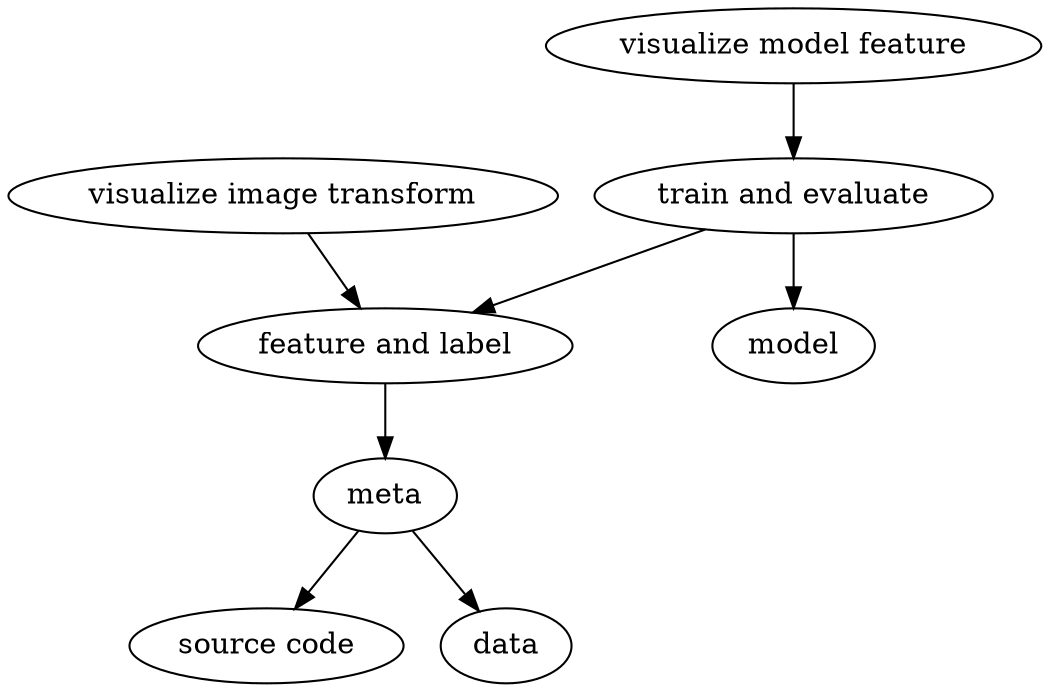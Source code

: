 strict digraph  {
"source code";
data;
meta;
"feature and label";
"visualize image transform";
model;
"train and evaluate";
"visualize model feature";
meta -> data;
meta -> "source code";
"feature and label" -> meta;
"visualize image transform" -> "feature and label";
"train and evaluate" -> "feature and label";
"train and evaluate" -> model;
"visualize model feature" -> "train and evaluate";
}

